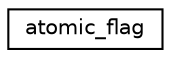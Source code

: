 digraph "Graphical Class Hierarchy"
{
 // LATEX_PDF_SIZE
  edge [fontname="Helvetica",fontsize="10",labelfontname="Helvetica",labelfontsize="10"];
  node [fontname="Helvetica",fontsize="10",shape=record];
  rankdir="LR";
  Node0 [label="atomic_flag",height=0.2,width=0.4,color="black", fillcolor="white", style="filled",URL="$structatomic__flag.html",tooltip=" "];
}
